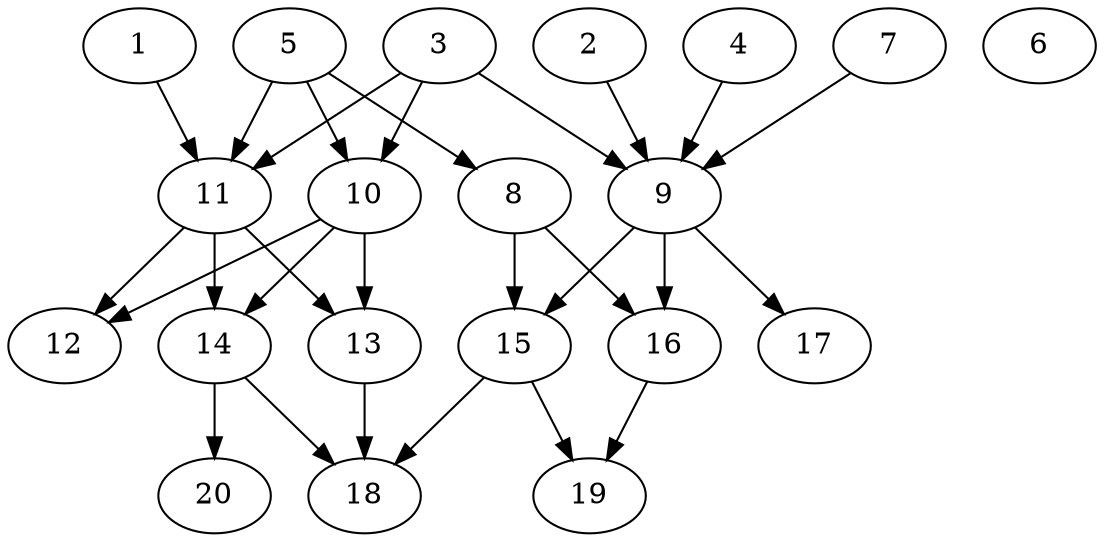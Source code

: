 // DAG automatically generated by daggen at Wed Jul 24 21:27:05 2019
// ./daggen --dot -n 20 --ccr 0.5 --fat 0.7 --regular 0.5 --density 0.5 --mindata 5242880 --maxdata 52428800 
digraph G {
  1 [size="11583488", alpha="0.01", expect_size="5791744"] 
  1 -> 11 [size ="5791744"]
  2 [size="61526016", alpha="0.11", expect_size="30763008"] 
  2 -> 9 [size ="30763008"]
  3 [size="54726656", alpha="0.05", expect_size="27363328"] 
  3 -> 9 [size ="27363328"]
  3 -> 10 [size ="27363328"]
  3 -> 11 [size ="27363328"]
  4 [size="59262976", alpha="0.02", expect_size="29631488"] 
  4 -> 9 [size ="29631488"]
  5 [size="97884160", alpha="0.10", expect_size="48942080"] 
  5 -> 8 [size ="48942080"]
  5 -> 10 [size ="48942080"]
  5 -> 11 [size ="48942080"]
  6 [size="47310848", alpha="0.17", expect_size="23655424"] 
  7 [size="25925632", alpha="0.17", expect_size="12962816"] 
  7 -> 9 [size ="12962816"]
  8 [size="16472064", alpha="0.17", expect_size="8236032"] 
  8 -> 15 [size ="8236032"]
  8 -> 16 [size ="8236032"]
  9 [size="26978304", alpha="0.12", expect_size="13489152"] 
  9 -> 15 [size ="13489152"]
  9 -> 16 [size ="13489152"]
  9 -> 17 [size ="13489152"]
  10 [size="69955584", alpha="0.18", expect_size="34977792"] 
  10 -> 12 [size ="34977792"]
  10 -> 13 [size ="34977792"]
  10 -> 14 [size ="34977792"]
  11 [size="91426816", alpha="0.08", expect_size="45713408"] 
  11 -> 12 [size ="45713408"]
  11 -> 13 [size ="45713408"]
  11 -> 14 [size ="45713408"]
  12 [size="96002048", alpha="0.09", expect_size="48001024"] 
  13 [size="53204992", alpha="0.01", expect_size="26602496"] 
  13 -> 18 [size ="26602496"]
  14 [size="74444800", alpha="0.13", expect_size="37222400"] 
  14 -> 18 [size ="37222400"]
  14 -> 20 [size ="37222400"]
  15 [size="81672192", alpha="0.11", expect_size="40836096"] 
  15 -> 18 [size ="40836096"]
  15 -> 19 [size ="40836096"]
  16 [size="33404928", alpha="0.16", expect_size="16702464"] 
  16 -> 19 [size ="16702464"]
  17 [size="17610752", alpha="0.10", expect_size="8805376"] 
  18 [size="99129344", alpha="0.12", expect_size="49564672"] 
  19 [size="86544384", alpha="0.19", expect_size="43272192"] 
  20 [size="47017984", alpha="0.09", expect_size="23508992"] 
}
